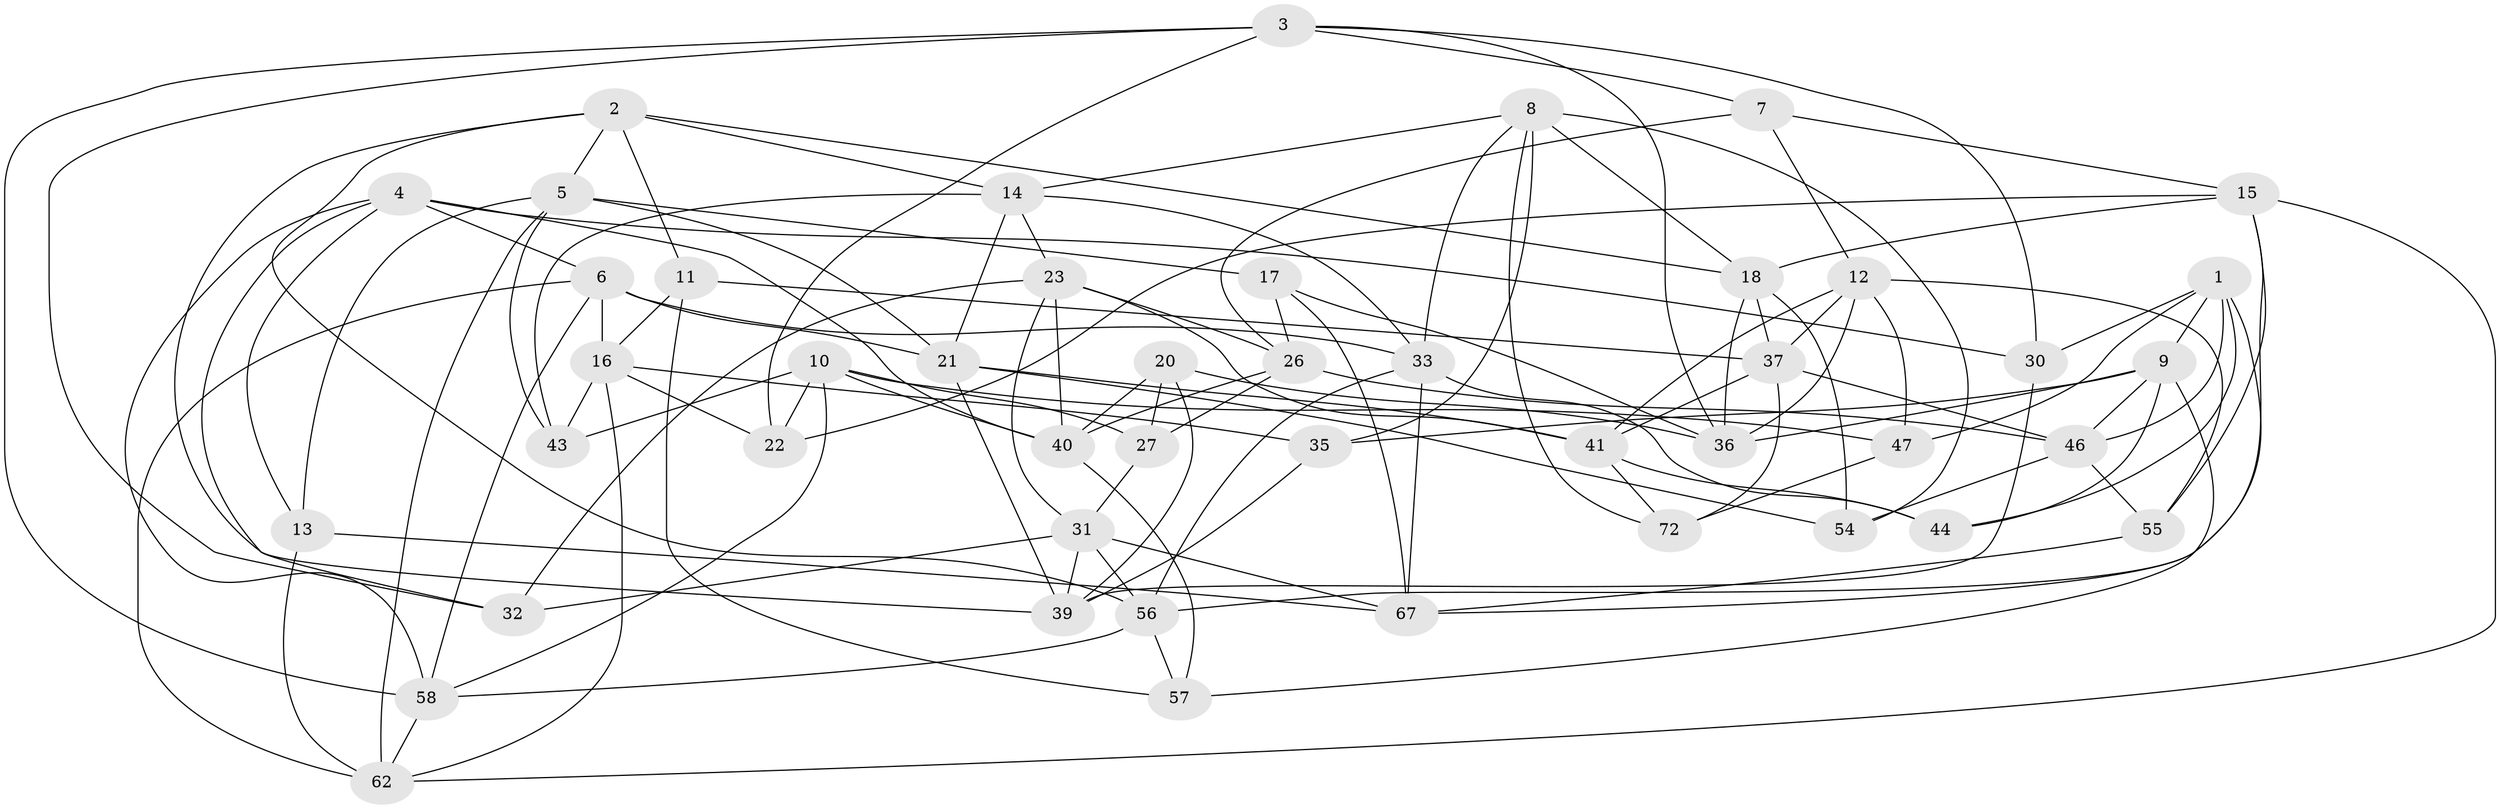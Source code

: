 // original degree distribution, {4: 1.0}
// Generated by graph-tools (version 1.1) at 2025/11/02/27/25 16:11:49]
// undirected, 46 vertices, 121 edges
graph export_dot {
graph [start="1"]
  node [color=gray90,style=filled];
  1 [super="+29"];
  2 [super="+19"];
  3 [super="+75"];
  4 [super="+38"];
  5 [super="+28"];
  6 [super="+66"];
  7;
  8 [super="+64"];
  9 [super="+68"];
  10 [super="+24"];
  11;
  12 [super="+42"];
  13;
  14 [super="+53"];
  15 [super="+25"];
  16 [super="+52"];
  17;
  18 [super="+73"];
  20;
  21 [super="+65"];
  22;
  23 [super="+50"];
  26 [super="+34"];
  27;
  30;
  31 [super="+48"];
  32;
  33 [super="+60"];
  35;
  36 [super="+51"];
  37 [super="+59"];
  39 [super="+45"];
  40 [super="+61"];
  41 [super="+70"];
  43;
  44;
  46 [super="+49"];
  47;
  54;
  55;
  56 [super="+74"];
  57;
  58 [super="+63"];
  62 [super="+69"];
  67 [super="+71"];
  72;
  1 -- 9;
  1 -- 67;
  1 -- 44;
  1 -- 47;
  1 -- 46;
  1 -- 30;
  2 -- 18;
  2 -- 14;
  2 -- 5;
  2 -- 56;
  2 -- 11;
  2 -- 39;
  3 -- 32;
  3 -- 22;
  3 -- 36;
  3 -- 30;
  3 -- 7;
  3 -- 58;
  4 -- 58;
  4 -- 32;
  4 -- 40;
  4 -- 13;
  4 -- 30;
  4 -- 6;
  5 -- 21;
  5 -- 13;
  5 -- 62;
  5 -- 17;
  5 -- 43;
  6 -- 33;
  6 -- 16;
  6 -- 62;
  6 -- 58;
  6 -- 21;
  7 -- 26;
  7 -- 12;
  7 -- 15;
  8 -- 35;
  8 -- 72;
  8 -- 33;
  8 -- 54;
  8 -- 14;
  8 -- 18;
  9 -- 57;
  9 -- 46;
  9 -- 35;
  9 -- 44;
  9 -- 36;
  10 -- 47;
  10 -- 27;
  10 -- 40;
  10 -- 43;
  10 -- 22;
  10 -- 58;
  11 -- 16;
  11 -- 57;
  11 -- 37;
  12 -- 36;
  12 -- 47;
  12 -- 41;
  12 -- 55;
  12 -- 37;
  13 -- 62;
  13 -- 67;
  14 -- 23;
  14 -- 33;
  14 -- 43;
  14 -- 21;
  15 -- 56;
  15 -- 55;
  15 -- 62;
  15 -- 18;
  15 -- 22;
  16 -- 43;
  16 -- 62;
  16 -- 35;
  16 -- 22;
  17 -- 26;
  17 -- 67;
  17 -- 36;
  18 -- 54;
  18 -- 37;
  18 -- 36;
  20 -- 27;
  20 -- 40;
  20 -- 36;
  20 -- 39;
  21 -- 54;
  21 -- 41;
  21 -- 39;
  23 -- 32;
  23 -- 31;
  23 -- 40;
  23 -- 26;
  23 -- 41;
  26 -- 40;
  26 -- 27;
  26 -- 46;
  27 -- 31;
  30 -- 39;
  31 -- 32;
  31 -- 67;
  31 -- 56;
  31 -- 39;
  33 -- 44;
  33 -- 67;
  33 -- 56;
  35 -- 39;
  37 -- 46;
  37 -- 72;
  37 -- 41;
  40 -- 57;
  41 -- 72;
  41 -- 44;
  46 -- 55;
  46 -- 54;
  47 -- 72;
  55 -- 67;
  56 -- 57;
  56 -- 58;
  58 -- 62;
}

